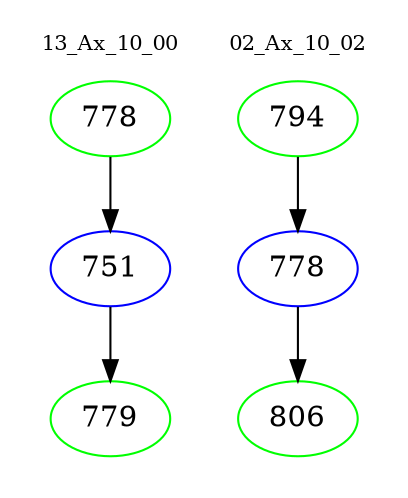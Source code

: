digraph{
subgraph cluster_0 {
color = white
label = "13_Ax_10_00";
fontsize=10;
T0_778 [label="778", color="green"]
T0_778 -> T0_751 [color="black"]
T0_751 [label="751", color="blue"]
T0_751 -> T0_779 [color="black"]
T0_779 [label="779", color="green"]
}
subgraph cluster_1 {
color = white
label = "02_Ax_10_02";
fontsize=10;
T1_794 [label="794", color="green"]
T1_794 -> T1_778 [color="black"]
T1_778 [label="778", color="blue"]
T1_778 -> T1_806 [color="black"]
T1_806 [label="806", color="green"]
}
}
